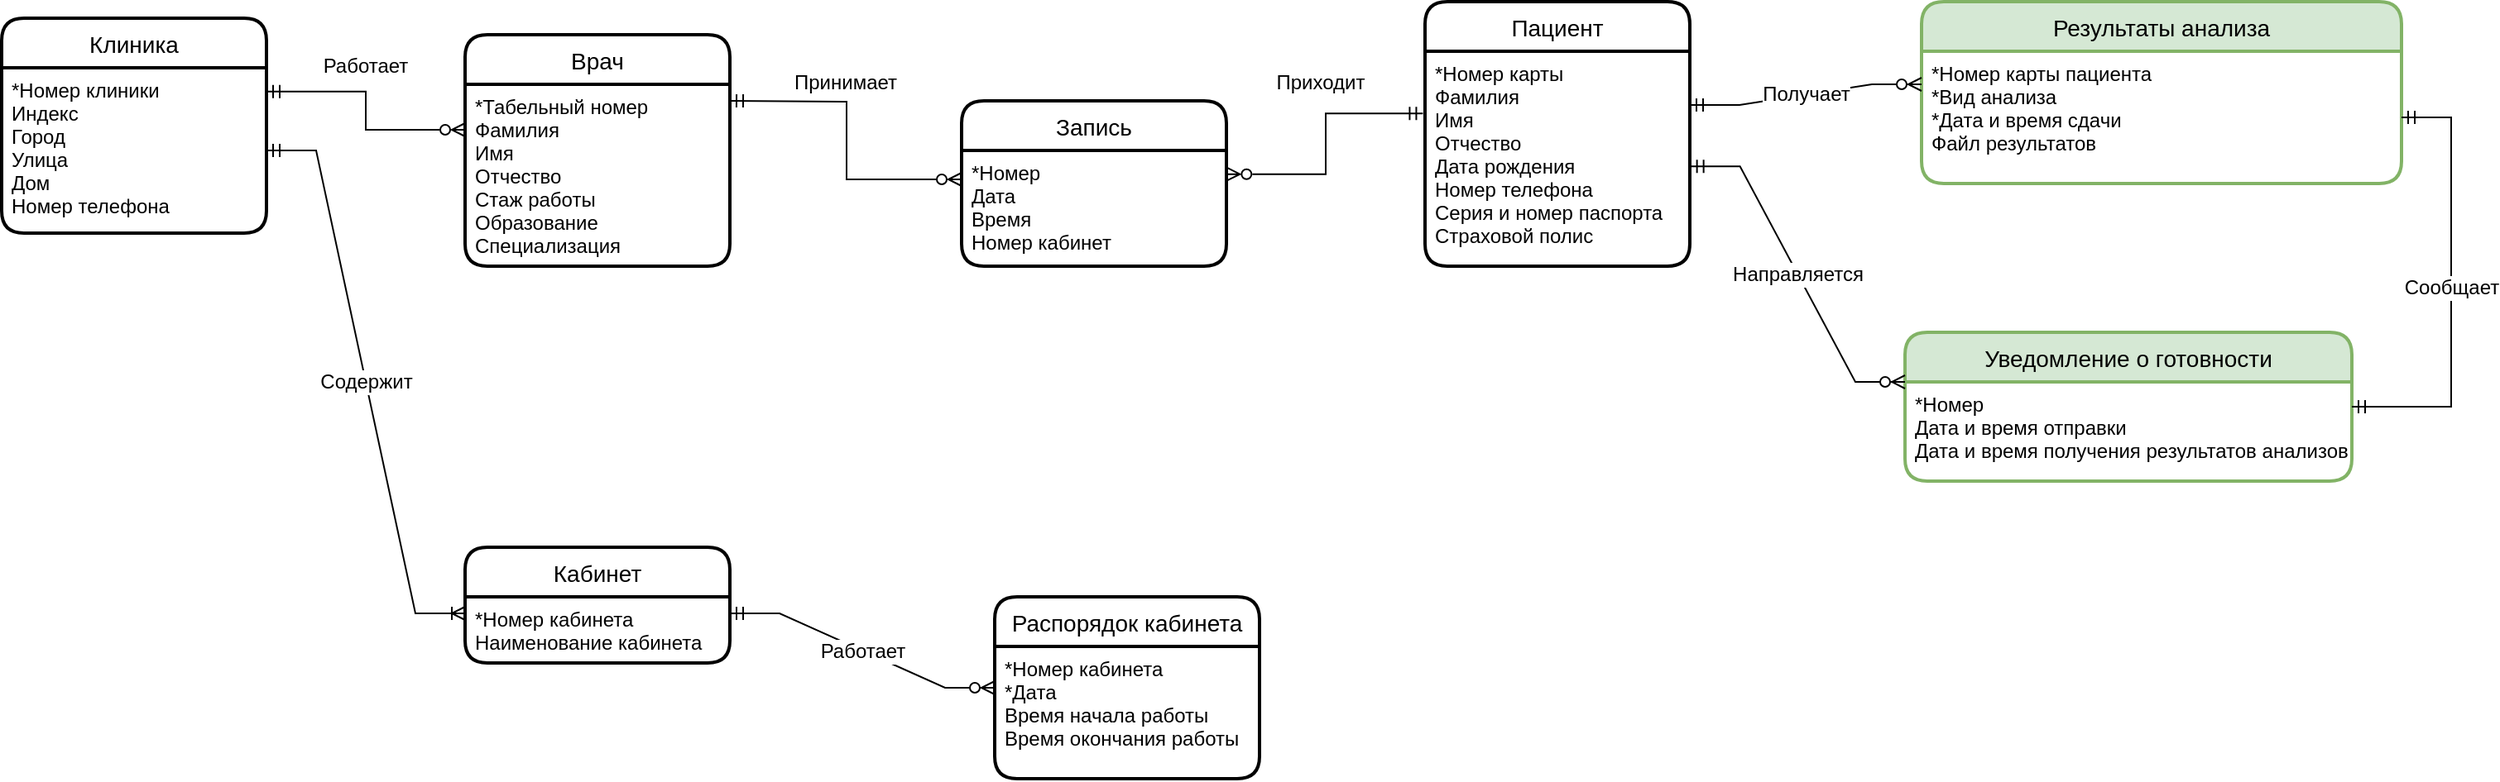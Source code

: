 <mxfile version="20.7.4" type="device"><diagram id="xrxMtvPM4jD022jB3djA" name="ER модель"><mxGraphModel dx="1354" dy="834" grid="1" gridSize="10" guides="1" tooltips="1" connect="1" arrows="1" fold="1" page="1" pageScale="1" pageWidth="827" pageHeight="1169" math="0" shadow="0"><root><mxCell id="0"/><mxCell id="1" parent="0"/><mxCell id="iiYwfUWWMAuivROCwT6N-1" style="edgeStyle=orthogonalEdgeStyle;rounded=0;orthogonalLoop=1;jettySize=auto;html=1;entryX=0;entryY=0.25;entryDx=0;entryDy=0;fontSize=11;startArrow=ERmandOne;startFill=0;endArrow=ERzeroToMany;endFill=0;exitX=1;exitY=0.144;exitDx=0;exitDy=0;exitPerimeter=0;" parent="1" source="iiYwfUWWMAuivROCwT6N-3" target="iiYwfUWWMAuivROCwT6N-5" edge="1"><mxGeometry relative="1" as="geometry"/></mxCell><mxCell id="iiYwfUWWMAuivROCwT6N-2" value="Клиника" style="swimlane;childLayout=stackLayout;horizontal=1;startSize=30;horizontalStack=0;rounded=1;fontSize=14;fontStyle=0;strokeWidth=2;resizeParent=0;resizeLast=1;shadow=0;dashed=0;align=center;" parent="1" vertex="1"><mxGeometry x="60" y="40" width="160" height="130" as="geometry"/></mxCell><mxCell id="iiYwfUWWMAuivROCwT6N-3" value="*Номер клиники&#10;Индекс&#10;Город&#10;Улица&#10;Дом&#10;Номер телефона" style="align=left;strokeColor=none;fillColor=none;spacingLeft=4;fontSize=12;verticalAlign=top;resizable=0;rotatable=0;part=1;" parent="iiYwfUWWMAuivROCwT6N-2" vertex="1"><mxGeometry y="30" width="160" height="100" as="geometry"/></mxCell><mxCell id="iiYwfUWWMAuivROCwT6N-4" value="Врач" style="swimlane;childLayout=stackLayout;horizontal=1;startSize=30;horizontalStack=0;rounded=1;fontSize=14;fontStyle=0;strokeWidth=2;resizeParent=0;resizeLast=1;shadow=0;dashed=0;align=center;" parent="1" vertex="1"><mxGeometry x="340" y="50" width="160" height="140" as="geometry"/></mxCell><mxCell id="iiYwfUWWMAuivROCwT6N-5" value="*Табельный номер&#10;Фамилия&#10;Имя&#10;Отчество &#10;Стаж работы&#10;Образование&#10;Специализация" style="align=left;strokeColor=none;fillColor=none;spacingLeft=4;fontSize=12;verticalAlign=top;resizable=0;rotatable=0;part=1;" parent="iiYwfUWWMAuivROCwT6N-4" vertex="1"><mxGeometry y="30" width="160" height="110" as="geometry"/></mxCell><mxCell id="iiYwfUWWMAuivROCwT6N-6" value="Пациент" style="swimlane;childLayout=stackLayout;horizontal=1;startSize=30;horizontalStack=0;rounded=1;fontSize=14;fontStyle=0;strokeWidth=2;resizeParent=0;resizeLast=1;shadow=0;dashed=0;align=center;" parent="1" vertex="1"><mxGeometry x="920" y="30" width="160" height="160" as="geometry"/></mxCell><mxCell id="iiYwfUWWMAuivROCwT6N-7" value="*Номер карты&#10;Фамилия&#10;Имя &#10;Отчество&#10;Дата рождения&#10;Номер телефона&#10;Серия и номер паспорта&#10;Страховой полис" style="align=left;strokeColor=none;fillColor=none;spacingLeft=4;fontSize=12;verticalAlign=top;resizable=0;rotatable=0;part=1;" parent="iiYwfUWWMAuivROCwT6N-6" vertex="1"><mxGeometry y="30" width="160" height="130" as="geometry"/></mxCell><mxCell id="iiYwfUWWMAuivROCwT6N-8" value="Запись" style="swimlane;childLayout=stackLayout;horizontal=1;startSize=30;horizontalStack=0;rounded=1;fontSize=14;fontStyle=0;strokeWidth=2;resizeParent=0;resizeLast=1;shadow=0;dashed=0;align=center;" parent="1" vertex="1"><mxGeometry x="640" y="90" width="160" height="100" as="geometry"/></mxCell><mxCell id="iiYwfUWWMAuivROCwT6N-9" value="*Номер&#10;Дата&#10;Время&#10;Номер кабинет" style="align=left;strokeColor=none;fillColor=none;spacingLeft=4;fontSize=12;verticalAlign=top;resizable=0;rotatable=0;part=1;" parent="iiYwfUWWMAuivROCwT6N-8" vertex="1"><mxGeometry y="30" width="160" height="70" as="geometry"/></mxCell><mxCell id="iiYwfUWWMAuivROCwT6N-10" style="edgeStyle=orthogonalEdgeStyle;rounded=0;orthogonalLoop=1;jettySize=auto;html=1;entryX=1.001;entryY=0.205;entryDx=0;entryDy=0;fontSize=11;startArrow=ERmandOne;startFill=0;endArrow=ERzeroToMany;endFill=0;exitX=-0.008;exitY=0.289;exitDx=0;exitDy=0;entryPerimeter=0;exitPerimeter=0;" parent="1" source="iiYwfUWWMAuivROCwT6N-7" target="iiYwfUWWMAuivROCwT6N-9" edge="1"><mxGeometry relative="1" as="geometry"/></mxCell><mxCell id="iiYwfUWWMAuivROCwT6N-11" style="edgeStyle=orthogonalEdgeStyle;rounded=0;orthogonalLoop=1;jettySize=auto;html=1;entryX=0;entryY=0.25;entryDx=0;entryDy=0;fontSize=11;startArrow=ERmandOne;startFill=0;endArrow=ERzeroToMany;endFill=0;" parent="1" target="iiYwfUWWMAuivROCwT6N-9" edge="1"><mxGeometry relative="1" as="geometry"><mxPoint x="500" y="90" as="sourcePoint"/></mxGeometry></mxCell><mxCell id="iiYwfUWWMAuivROCwT6N-12" value="&lt;font style=&quot;font-size: 12px;&quot;&gt;Работает&lt;/font&gt;" style="text;html=1;strokeColor=none;fillColor=none;align=center;verticalAlign=middle;whiteSpace=wrap;rounded=0;fontSize=20;" parent="1" vertex="1"><mxGeometry x="250" y="50" width="60" height="30" as="geometry"/></mxCell><mxCell id="iiYwfUWWMAuivROCwT6N-13" value="&lt;font style=&quot;font-size: 12px;&quot;&gt;Принимает&lt;/font&gt;" style="text;html=1;strokeColor=none;fillColor=none;align=center;verticalAlign=middle;whiteSpace=wrap;rounded=0;fontSize=20;" parent="1" vertex="1"><mxGeometry x="540" y="60" width="60" height="30" as="geometry"/></mxCell><mxCell id="iiYwfUWWMAuivROCwT6N-14" value="&lt;font style=&quot;font-size: 12px;&quot;&gt;Приходит&lt;/font&gt;" style="text;html=1;strokeColor=none;fillColor=none;align=center;verticalAlign=middle;whiteSpace=wrap;rounded=0;fontSize=20;" parent="1" vertex="1"><mxGeometry x="827" y="60" width="60" height="30" as="geometry"/></mxCell><mxCell id="XM9L0CPtdWsfJmumR3UR-1" value="Кабинет" style="swimlane;childLayout=stackLayout;horizontal=1;startSize=30;horizontalStack=0;rounded=1;fontSize=14;fontStyle=0;strokeWidth=2;resizeParent=0;resizeLast=1;shadow=0;dashed=0;align=center;" vertex="1" parent="1"><mxGeometry x="340" y="360" width="160" height="70" as="geometry"/></mxCell><mxCell id="XM9L0CPtdWsfJmumR3UR-2" value="*Номер кабинета&#10;Наименование кабинета&#10;" style="align=left;strokeColor=none;fillColor=none;spacingLeft=4;fontSize=12;verticalAlign=top;resizable=0;rotatable=0;part=1;" vertex="1" parent="XM9L0CPtdWsfJmumR3UR-1"><mxGeometry y="30" width="160" height="40" as="geometry"/></mxCell><mxCell id="XM9L0CPtdWsfJmumR3UR-3" value="Содержит" style="edgeStyle=entityRelationEdgeStyle;fontSize=12;html=1;endArrow=ERoneToMany;startArrow=ERmandOne;rounded=0;entryX=0;entryY=0.25;entryDx=0;entryDy=0;" edge="1" parent="1" source="iiYwfUWWMAuivROCwT6N-3" target="XM9L0CPtdWsfJmumR3UR-2"><mxGeometry width="100" height="100" relative="1" as="geometry"><mxPoint x="230" y="410" as="sourcePoint"/><mxPoint x="330" y="310" as="targetPoint"/></mxGeometry></mxCell><mxCell id="XM9L0CPtdWsfJmumR3UR-6" value="Распорядок кабинета" style="swimlane;childLayout=stackLayout;horizontal=1;startSize=30;horizontalStack=0;rounded=1;fontSize=14;fontStyle=0;strokeWidth=2;resizeParent=0;resizeLast=1;shadow=0;dashed=0;align=center;" vertex="1" parent="1"><mxGeometry x="660" y="390" width="160" height="110" as="geometry"/></mxCell><mxCell id="XM9L0CPtdWsfJmumR3UR-7" value="*Номер кабинета&#10;*Дата&#10;Время начала работы&#10;Время окончания работы" style="align=left;strokeColor=none;fillColor=none;spacingLeft=4;fontSize=12;verticalAlign=top;resizable=0;rotatable=0;part=1;" vertex="1" parent="XM9L0CPtdWsfJmumR3UR-6"><mxGeometry y="30" width="160" height="80" as="geometry"/></mxCell><mxCell id="XM9L0CPtdWsfJmumR3UR-8" value="Работает" style="edgeStyle=entityRelationEdgeStyle;fontSize=12;html=1;endArrow=ERzeroToMany;startArrow=ERmandOne;rounded=0;exitX=1;exitY=0.25;exitDx=0;exitDy=0;entryX=0;entryY=0.5;entryDx=0;entryDy=0;" edge="1" parent="1" source="XM9L0CPtdWsfJmumR3UR-2" target="XM9L0CPtdWsfJmumR3UR-6"><mxGeometry width="100" height="100" relative="1" as="geometry"><mxPoint x="520" y="360" as="sourcePoint"/><mxPoint x="620" y="260" as="targetPoint"/></mxGeometry></mxCell><mxCell id="XM9L0CPtdWsfJmumR3UR-9" value="Результаты анализа" style="swimlane;childLayout=stackLayout;horizontal=1;startSize=30;horizontalStack=0;rounded=1;fontSize=14;fontStyle=0;strokeWidth=2;resizeParent=0;resizeLast=1;shadow=0;dashed=0;align=center;fillColor=#d5e8d4;strokeColor=#82b366;" vertex="1" parent="1"><mxGeometry x="1220" y="30" width="290" height="110" as="geometry"/></mxCell><mxCell id="XM9L0CPtdWsfJmumR3UR-10" value="*Номер карты пациента&#10;*Вид анализа&#10;*Дата и время сдачи &#10;Файл результатов" style="align=left;strokeColor=none;fillColor=none;spacingLeft=4;fontSize=12;verticalAlign=top;resizable=0;rotatable=0;part=1;" vertex="1" parent="XM9L0CPtdWsfJmumR3UR-9"><mxGeometry y="30" width="290" height="80" as="geometry"/></mxCell><mxCell id="XM9L0CPtdWsfJmumR3UR-11" value="Получает" style="edgeStyle=entityRelationEdgeStyle;fontSize=12;html=1;endArrow=ERzeroToMany;startArrow=ERmandOne;rounded=0;exitX=1;exitY=0.25;exitDx=0;exitDy=0;entryX=0;entryY=0.25;entryDx=0;entryDy=0;" edge="1" parent="1" source="iiYwfUWWMAuivROCwT6N-7" target="XM9L0CPtdWsfJmumR3UR-10"><mxGeometry width="100" height="100" relative="1" as="geometry"><mxPoint x="1120" y="250" as="sourcePoint"/><mxPoint x="1220" y="150" as="targetPoint"/></mxGeometry></mxCell><mxCell id="XM9L0CPtdWsfJmumR3UR-12" value="Уведомление о готовности" style="swimlane;childLayout=stackLayout;horizontal=1;startSize=30;horizontalStack=0;rounded=1;fontSize=14;fontStyle=0;strokeWidth=2;resizeParent=0;resizeLast=1;shadow=0;dashed=0;align=center;fillColor=#d5e8d4;strokeColor=#82b366;" vertex="1" parent="1"><mxGeometry x="1210" y="230" width="270" height="90" as="geometry"/></mxCell><mxCell id="XM9L0CPtdWsfJmumR3UR-13" value="*Номер&#10;Дата и время отправки&#10;Дата и время получения результатов анализов" style="align=left;strokeColor=none;fillColor=none;spacingLeft=4;fontSize=12;verticalAlign=top;resizable=0;rotatable=0;part=1;" vertex="1" parent="XM9L0CPtdWsfJmumR3UR-12"><mxGeometry y="30" width="270" height="60" as="geometry"/></mxCell><mxCell id="XM9L0CPtdWsfJmumR3UR-14" value="Направляется" style="edgeStyle=entityRelationEdgeStyle;fontSize=12;html=1;endArrow=ERzeroToMany;startArrow=ERmandOne;rounded=0;exitX=1.002;exitY=0.536;exitDx=0;exitDy=0;exitPerimeter=0;entryX=0;entryY=0;entryDx=0;entryDy=0;" edge="1" parent="1" source="iiYwfUWWMAuivROCwT6N-7" target="XM9L0CPtdWsfJmumR3UR-13"><mxGeometry width="100" height="100" relative="1" as="geometry"><mxPoint x="1130" y="260" as="sourcePoint"/><mxPoint x="1230" y="160" as="targetPoint"/></mxGeometry></mxCell><mxCell id="XM9L0CPtdWsfJmumR3UR-15" value="Сообщает" style="edgeStyle=entityRelationEdgeStyle;fontSize=12;html=1;endArrow=ERmandOne;startArrow=ERmandOne;rounded=0;exitX=1;exitY=0.25;exitDx=0;exitDy=0;" edge="1" parent="1" source="XM9L0CPtdWsfJmumR3UR-13" target="XM9L0CPtdWsfJmumR3UR-10"><mxGeometry width="100" height="100" relative="1" as="geometry"><mxPoint x="1260" y="250" as="sourcePoint"/><mxPoint x="1360" y="150" as="targetPoint"/></mxGeometry></mxCell></root></mxGraphModel></diagram></mxfile>
